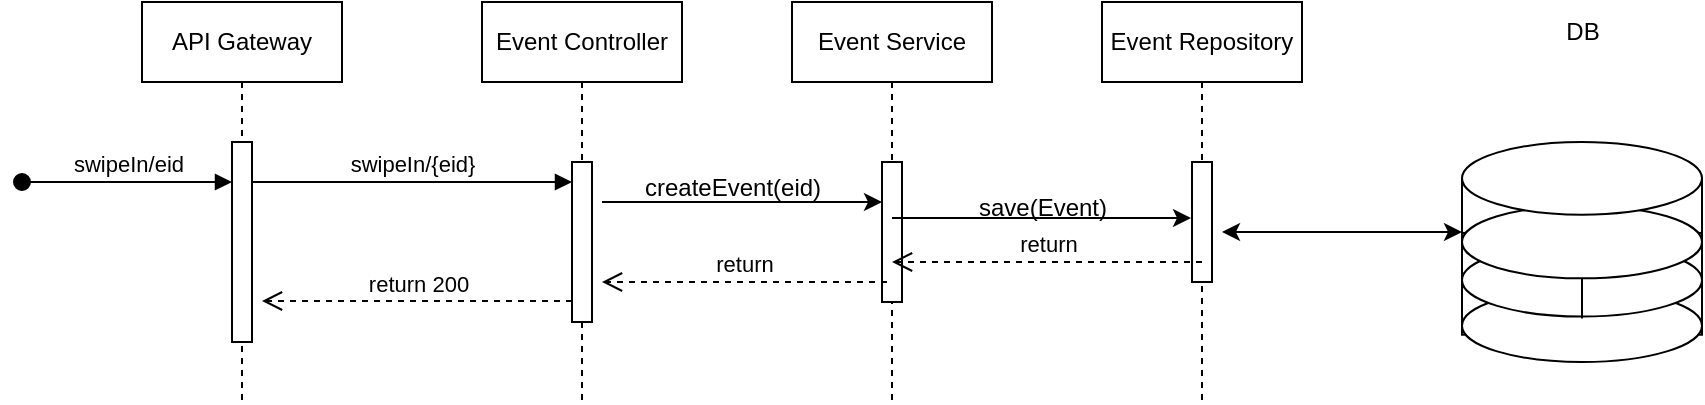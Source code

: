 <mxfile version="21.6.1" type="device" pages="4">
  <diagram name="swipeIn" id="2YBvvXClWsGukQMizWep">
    <mxGraphModel dx="1589" dy="470" grid="1" gridSize="10" guides="1" tooltips="1" connect="1" arrows="1" fold="1" page="1" pageScale="1" pageWidth="850" pageHeight="1100" math="0" shadow="0">
      <root>
        <mxCell id="0" />
        <mxCell id="1" parent="0" />
        <mxCell id="aM9ryv3xv72pqoxQDRHE-1" value="API Gateway" style="shape=umlLifeline;perimeter=lifelinePerimeter;whiteSpace=wrap;html=1;container=0;dropTarget=0;collapsible=0;recursiveResize=0;outlineConnect=0;portConstraint=eastwest;newEdgeStyle={&quot;edgeStyle&quot;:&quot;elbowEdgeStyle&quot;,&quot;elbow&quot;:&quot;vertical&quot;,&quot;curved&quot;:0,&quot;rounded&quot;:0};" parent="1" vertex="1">
          <mxGeometry x="50" y="40" width="100" height="200" as="geometry" />
        </mxCell>
        <mxCell id="aM9ryv3xv72pqoxQDRHE-2" value="" style="html=1;points=[];perimeter=orthogonalPerimeter;outlineConnect=0;targetShapes=umlLifeline;portConstraint=eastwest;newEdgeStyle={&quot;edgeStyle&quot;:&quot;elbowEdgeStyle&quot;,&quot;elbow&quot;:&quot;vertical&quot;,&quot;curved&quot;:0,&quot;rounded&quot;:0};" parent="aM9ryv3xv72pqoxQDRHE-1" vertex="1">
          <mxGeometry x="45" y="70" width="10" height="100" as="geometry" />
        </mxCell>
        <mxCell id="aM9ryv3xv72pqoxQDRHE-3" value="swipeIn/eid" style="html=1;verticalAlign=bottom;startArrow=oval;endArrow=block;startSize=8;edgeStyle=elbowEdgeStyle;elbow=vertical;curved=0;rounded=0;" parent="aM9ryv3xv72pqoxQDRHE-1" target="aM9ryv3xv72pqoxQDRHE-2" edge="1">
          <mxGeometry relative="1" as="geometry">
            <mxPoint x="-60" y="90" as="sourcePoint" />
          </mxGeometry>
        </mxCell>
        <mxCell id="aM9ryv3xv72pqoxQDRHE-5" value="Event Controller" style="shape=umlLifeline;perimeter=lifelinePerimeter;whiteSpace=wrap;html=1;container=0;dropTarget=0;collapsible=0;recursiveResize=0;outlineConnect=0;portConstraint=eastwest;newEdgeStyle={&quot;edgeStyle&quot;:&quot;elbowEdgeStyle&quot;,&quot;elbow&quot;:&quot;vertical&quot;,&quot;curved&quot;:0,&quot;rounded&quot;:0};" parent="1" vertex="1">
          <mxGeometry x="220" y="40" width="100" height="200" as="geometry" />
        </mxCell>
        <mxCell id="aM9ryv3xv72pqoxQDRHE-6" value="" style="html=1;points=[];perimeter=orthogonalPerimeter;outlineConnect=0;targetShapes=umlLifeline;portConstraint=eastwest;newEdgeStyle={&quot;edgeStyle&quot;:&quot;elbowEdgeStyle&quot;,&quot;elbow&quot;:&quot;vertical&quot;,&quot;curved&quot;:0,&quot;rounded&quot;:0};" parent="aM9ryv3xv72pqoxQDRHE-5" vertex="1">
          <mxGeometry x="45" y="80" width="10" height="80" as="geometry" />
        </mxCell>
        <mxCell id="aM9ryv3xv72pqoxQDRHE-7" value="swipeIn/{eid}" style="html=1;verticalAlign=bottom;endArrow=block;edgeStyle=elbowEdgeStyle;elbow=vertical;curved=0;rounded=0;" parent="1" source="aM9ryv3xv72pqoxQDRHE-2" target="aM9ryv3xv72pqoxQDRHE-6" edge="1">
          <mxGeometry relative="1" as="geometry">
            <mxPoint x="195" y="130" as="sourcePoint" />
            <Array as="points">
              <mxPoint x="210" y="130" />
              <mxPoint x="180" y="120" />
            </Array>
          </mxGeometry>
        </mxCell>
        <mxCell id="ID6pwNwmJ9Y6ppV090Uf-1" value="Event Service" style="shape=umlLifeline;perimeter=lifelinePerimeter;whiteSpace=wrap;html=1;container=0;dropTarget=0;collapsible=0;recursiveResize=0;outlineConnect=0;portConstraint=eastwest;newEdgeStyle={&quot;edgeStyle&quot;:&quot;elbowEdgeStyle&quot;,&quot;elbow&quot;:&quot;vertical&quot;,&quot;curved&quot;:0,&quot;rounded&quot;:0};" vertex="1" parent="1">
          <mxGeometry x="375" y="40" width="100" height="200" as="geometry" />
        </mxCell>
        <mxCell id="ID6pwNwmJ9Y6ppV090Uf-2" value="" style="html=1;points=[];perimeter=orthogonalPerimeter;outlineConnect=0;targetShapes=umlLifeline;portConstraint=eastwest;newEdgeStyle={&quot;edgeStyle&quot;:&quot;elbowEdgeStyle&quot;,&quot;elbow&quot;:&quot;vertical&quot;,&quot;curved&quot;:0,&quot;rounded&quot;:0};" vertex="1" parent="ID6pwNwmJ9Y6ppV090Uf-1">
          <mxGeometry x="45" y="80" width="10" height="70" as="geometry" />
        </mxCell>
        <mxCell id="ID6pwNwmJ9Y6ppV090Uf-3" value="Event Repository" style="shape=umlLifeline;perimeter=lifelinePerimeter;whiteSpace=wrap;html=1;container=0;dropTarget=0;collapsible=0;recursiveResize=0;outlineConnect=0;portConstraint=eastwest;newEdgeStyle={&quot;edgeStyle&quot;:&quot;elbowEdgeStyle&quot;,&quot;elbow&quot;:&quot;vertical&quot;,&quot;curved&quot;:0,&quot;rounded&quot;:0};" vertex="1" parent="1">
          <mxGeometry x="530" y="40" width="100" height="200" as="geometry" />
        </mxCell>
        <mxCell id="ID6pwNwmJ9Y6ppV090Uf-4" value="" style="html=1;points=[];perimeter=orthogonalPerimeter;outlineConnect=0;targetShapes=umlLifeline;portConstraint=eastwest;newEdgeStyle={&quot;edgeStyle&quot;:&quot;elbowEdgeStyle&quot;,&quot;elbow&quot;:&quot;vertical&quot;,&quot;curved&quot;:0,&quot;rounded&quot;:0};" vertex="1" parent="ID6pwNwmJ9Y6ppV090Uf-3">
          <mxGeometry x="45" y="80" width="10" height="60" as="geometry" />
        </mxCell>
        <mxCell id="ID6pwNwmJ9Y6ppV090Uf-5" style="edgeStyle=elbowEdgeStyle;rounded=0;orthogonalLoop=1;jettySize=auto;html=1;elbow=vertical;curved=0;" edge="1" parent="1">
          <mxGeometry relative="1" as="geometry">
            <mxPoint x="280" y="140" as="sourcePoint" />
            <mxPoint x="420" y="140" as="targetPoint" />
          </mxGeometry>
        </mxCell>
        <mxCell id="ID6pwNwmJ9Y6ppV090Uf-6" value="createEvent(eid)" style="text;html=1;align=center;verticalAlign=middle;resizable=0;points=[];autosize=1;strokeColor=none;fillColor=none;" vertex="1" parent="1">
          <mxGeometry x="290" y="118" width="110" height="30" as="geometry" />
        </mxCell>
        <mxCell id="ID6pwNwmJ9Y6ppV090Uf-7" style="edgeStyle=elbowEdgeStyle;rounded=0;orthogonalLoop=1;jettySize=auto;html=1;elbow=vertical;curved=0;" edge="1" parent="1">
          <mxGeometry relative="1" as="geometry">
            <mxPoint x="425" y="148" as="sourcePoint" />
            <mxPoint x="574.5" y="148" as="targetPoint" />
          </mxGeometry>
        </mxCell>
        <mxCell id="ID6pwNwmJ9Y6ppV090Uf-8" value="save(Event)" style="text;html=1;align=center;verticalAlign=middle;resizable=0;points=[];autosize=1;strokeColor=none;fillColor=none;" vertex="1" parent="1">
          <mxGeometry x="455" y="128" width="90" height="30" as="geometry" />
        </mxCell>
        <mxCell id="ID6pwNwmJ9Y6ppV090Uf-9" value="return" style="html=1;verticalAlign=bottom;endArrow=open;dashed=1;endSize=8;edgeStyle=elbowEdgeStyle;elbow=vertical;curved=0;rounded=0;" edge="1" parent="1">
          <mxGeometry relative="1" as="geometry">
            <mxPoint x="425" y="170" as="targetPoint" />
            <Array as="points">
              <mxPoint x="510" y="170" />
            </Array>
            <mxPoint x="580" y="170" as="sourcePoint" />
          </mxGeometry>
        </mxCell>
        <mxCell id="ID6pwNwmJ9Y6ppV090Uf-10" value="return" style="html=1;verticalAlign=bottom;endArrow=open;dashed=1;endSize=8;edgeStyle=elbowEdgeStyle;elbow=vertical;curved=0;rounded=0;" edge="1" parent="1">
          <mxGeometry relative="1" as="geometry">
            <mxPoint x="280" y="180" as="targetPoint" />
            <Array as="points">
              <mxPoint x="352.5" y="180" />
            </Array>
            <mxPoint x="422.5" y="180" as="sourcePoint" />
          </mxGeometry>
        </mxCell>
        <mxCell id="ID6pwNwmJ9Y6ppV090Uf-11" value="return 200" style="html=1;verticalAlign=bottom;endArrow=open;dashed=1;endSize=8;edgeStyle=elbowEdgeStyle;elbow=horizontal;curved=0;rounded=0;" edge="1" parent="1">
          <mxGeometry relative="1" as="geometry">
            <mxPoint x="110" y="189.5" as="targetPoint" />
            <Array as="points">
              <mxPoint x="195" y="189.5" />
            </Array>
            <mxPoint x="265" y="189.5" as="sourcePoint" />
          </mxGeometry>
        </mxCell>
        <mxCell id="ID6pwNwmJ9Y6ppV090Uf-19" value="" style="group" vertex="1" connectable="0" parent="1">
          <mxGeometry x="710" y="110" width="120" height="110" as="geometry" />
        </mxCell>
        <mxCell id="ID6pwNwmJ9Y6ppV090Uf-18" value="" style="rounded=0;whiteSpace=wrap;html=1;" vertex="1" parent="ID6pwNwmJ9Y6ppV090Uf-19">
          <mxGeometry y="31.818" width="120" height="64.545" as="geometry" />
        </mxCell>
        <mxCell id="ID6pwNwmJ9Y6ppV090Uf-17" value="" style="group" vertex="1" connectable="0" parent="ID6pwNwmJ9Y6ppV090Uf-19">
          <mxGeometry y="50.909" width="120" height="59.091" as="geometry" />
        </mxCell>
        <mxCell id="ID6pwNwmJ9Y6ppV090Uf-15" value="" style="ellipse;whiteSpace=wrap;html=1;" vertex="1" parent="ID6pwNwmJ9Y6ppV090Uf-17">
          <mxGeometry y="22.727" width="120" height="36.364" as="geometry" />
        </mxCell>
        <mxCell id="ID6pwNwmJ9Y6ppV090Uf-16" value="" style="ellipse;whiteSpace=wrap;html=1;" vertex="1" parent="ID6pwNwmJ9Y6ppV090Uf-17">
          <mxGeometry width="120" height="36.364" as="geometry" />
        </mxCell>
        <mxCell id="ID6pwNwmJ9Y6ppV090Uf-13" value="" style="rounded=0;whiteSpace=wrap;html=1;" vertex="1" parent="ID6pwNwmJ9Y6ppV090Uf-19">
          <mxGeometry y="18.182" width="120" height="27.273" as="geometry" />
        </mxCell>
        <mxCell id="ID6pwNwmJ9Y6ppV090Uf-51" style="edgeStyle=orthogonalEdgeStyle;rounded=0;orthogonalLoop=1;jettySize=auto;html=1;exitX=0.5;exitY=1;exitDx=0;exitDy=0;" edge="1" parent="ID6pwNwmJ9Y6ppV090Uf-19" source="ID6pwNwmJ9Y6ppV090Uf-14" target="ID6pwNwmJ9Y6ppV090Uf-16">
          <mxGeometry relative="1" as="geometry" />
        </mxCell>
        <mxCell id="ID6pwNwmJ9Y6ppV090Uf-14" value="" style="ellipse;whiteSpace=wrap;html=1;" vertex="1" parent="ID6pwNwmJ9Y6ppV090Uf-19">
          <mxGeometry y="31.818" width="120" height="36.364" as="geometry" />
        </mxCell>
        <mxCell id="ID6pwNwmJ9Y6ppV090Uf-12" value="" style="ellipse;whiteSpace=wrap;html=1;" vertex="1" parent="ID6pwNwmJ9Y6ppV090Uf-19">
          <mxGeometry width="120" height="36.364" as="geometry" />
        </mxCell>
        <mxCell id="ID6pwNwmJ9Y6ppV090Uf-20" value="DB" style="text;html=1;align=center;verticalAlign=middle;resizable=0;points=[];autosize=1;strokeColor=none;fillColor=none;" vertex="1" parent="1">
          <mxGeometry x="750" y="40" width="40" height="30" as="geometry" />
        </mxCell>
        <mxCell id="ID6pwNwmJ9Y6ppV090Uf-22" value="" style="endArrow=classic;startArrow=classic;html=1;rounded=0;" edge="1" parent="1">
          <mxGeometry width="50" height="50" relative="1" as="geometry">
            <mxPoint x="590" y="155" as="sourcePoint" />
            <mxPoint x="710" y="155" as="targetPoint" />
          </mxGeometry>
        </mxCell>
      </root>
    </mxGraphModel>
  </diagram>
  <diagram id="DksYGZ9vNiy1fonWwkhB" name="swipeOut">
    <mxGraphModel dx="1239" dy="470" grid="1" gridSize="10" guides="1" tooltips="1" connect="1" arrows="1" fold="1" page="1" pageScale="1" pageWidth="500" pageHeight="500" math="0" shadow="0">
      <root>
        <mxCell id="0" />
        <mxCell id="1" parent="0" />
        <mxCell id="c8wQvJ74mTMDHzN-RfHY-1" value="API Gateway" style="shape=umlLifeline;perimeter=lifelinePerimeter;whiteSpace=wrap;html=1;container=0;dropTarget=0;collapsible=0;recursiveResize=0;outlineConnect=0;portConstraint=eastwest;newEdgeStyle={&quot;edgeStyle&quot;:&quot;elbowEdgeStyle&quot;,&quot;elbow&quot;:&quot;vertical&quot;,&quot;curved&quot;:0,&quot;rounded&quot;:0};" vertex="1" parent="1">
          <mxGeometry x="50" y="40" width="100" height="200" as="geometry" />
        </mxCell>
        <mxCell id="c8wQvJ74mTMDHzN-RfHY-2" value="" style="html=1;points=[];perimeter=orthogonalPerimeter;outlineConnect=0;targetShapes=umlLifeline;portConstraint=eastwest;newEdgeStyle={&quot;edgeStyle&quot;:&quot;elbowEdgeStyle&quot;,&quot;elbow&quot;:&quot;vertical&quot;,&quot;curved&quot;:0,&quot;rounded&quot;:0};" vertex="1" parent="c8wQvJ74mTMDHzN-RfHY-1">
          <mxGeometry x="45" y="70" width="10" height="100" as="geometry" />
        </mxCell>
        <mxCell id="c8wQvJ74mTMDHzN-RfHY-3" value="swipeOut/eid" style="html=1;verticalAlign=bottom;startArrow=oval;endArrow=block;startSize=8;edgeStyle=elbowEdgeStyle;elbow=vertical;curved=0;rounded=0;" edge="1" parent="c8wQvJ74mTMDHzN-RfHY-1" target="c8wQvJ74mTMDHzN-RfHY-2">
          <mxGeometry relative="1" as="geometry">
            <mxPoint x="-60" y="90" as="sourcePoint" />
          </mxGeometry>
        </mxCell>
        <mxCell id="c8wQvJ74mTMDHzN-RfHY-4" value="Event Controller" style="shape=umlLifeline;perimeter=lifelinePerimeter;whiteSpace=wrap;html=1;container=0;dropTarget=0;collapsible=0;recursiveResize=0;outlineConnect=0;portConstraint=eastwest;newEdgeStyle={&quot;edgeStyle&quot;:&quot;elbowEdgeStyle&quot;,&quot;elbow&quot;:&quot;vertical&quot;,&quot;curved&quot;:0,&quot;rounded&quot;:0};" vertex="1" parent="1">
          <mxGeometry x="220" y="40" width="100" height="200" as="geometry" />
        </mxCell>
        <mxCell id="c8wQvJ74mTMDHzN-RfHY-5" value="" style="html=1;points=[];perimeter=orthogonalPerimeter;outlineConnect=0;targetShapes=umlLifeline;portConstraint=eastwest;newEdgeStyle={&quot;edgeStyle&quot;:&quot;elbowEdgeStyle&quot;,&quot;elbow&quot;:&quot;vertical&quot;,&quot;curved&quot;:0,&quot;rounded&quot;:0};" vertex="1" parent="c8wQvJ74mTMDHzN-RfHY-4">
          <mxGeometry x="45" y="80" width="10" height="80" as="geometry" />
        </mxCell>
        <mxCell id="c8wQvJ74mTMDHzN-RfHY-6" value="swipeOut/{eid}" style="html=1;verticalAlign=bottom;endArrow=block;edgeStyle=elbowEdgeStyle;elbow=vertical;curved=0;rounded=0;" edge="1" parent="1" source="c8wQvJ74mTMDHzN-RfHY-2" target="c8wQvJ74mTMDHzN-RfHY-5">
          <mxGeometry relative="1" as="geometry">
            <mxPoint x="195" y="130" as="sourcePoint" />
            <Array as="points">
              <mxPoint x="210" y="130" />
              <mxPoint x="180" y="120" />
            </Array>
          </mxGeometry>
        </mxCell>
        <mxCell id="c8wQvJ74mTMDHzN-RfHY-7" value="Event Service" style="shape=umlLifeline;perimeter=lifelinePerimeter;whiteSpace=wrap;html=1;container=0;dropTarget=0;collapsible=0;recursiveResize=0;outlineConnect=0;portConstraint=eastwest;newEdgeStyle={&quot;edgeStyle&quot;:&quot;elbowEdgeStyle&quot;,&quot;elbow&quot;:&quot;vertical&quot;,&quot;curved&quot;:0,&quot;rounded&quot;:0};" vertex="1" parent="1">
          <mxGeometry x="375" y="40" width="100" height="200" as="geometry" />
        </mxCell>
        <mxCell id="c8wQvJ74mTMDHzN-RfHY-8" value="" style="html=1;points=[];perimeter=orthogonalPerimeter;outlineConnect=0;targetShapes=umlLifeline;portConstraint=eastwest;newEdgeStyle={&quot;edgeStyle&quot;:&quot;elbowEdgeStyle&quot;,&quot;elbow&quot;:&quot;vertical&quot;,&quot;curved&quot;:0,&quot;rounded&quot;:0};" vertex="1" parent="c8wQvJ74mTMDHzN-RfHY-7">
          <mxGeometry x="45" y="80" width="10" height="70" as="geometry" />
        </mxCell>
        <mxCell id="c8wQvJ74mTMDHzN-RfHY-9" value="Event Repository" style="shape=umlLifeline;perimeter=lifelinePerimeter;whiteSpace=wrap;html=1;container=0;dropTarget=0;collapsible=0;recursiveResize=0;outlineConnect=0;portConstraint=eastwest;newEdgeStyle={&quot;edgeStyle&quot;:&quot;elbowEdgeStyle&quot;,&quot;elbow&quot;:&quot;vertical&quot;,&quot;curved&quot;:0,&quot;rounded&quot;:0};" vertex="1" parent="1">
          <mxGeometry x="530" y="40" width="100" height="200" as="geometry" />
        </mxCell>
        <mxCell id="c8wQvJ74mTMDHzN-RfHY-10" value="" style="html=1;points=[];perimeter=orthogonalPerimeter;outlineConnect=0;targetShapes=umlLifeline;portConstraint=eastwest;newEdgeStyle={&quot;edgeStyle&quot;:&quot;elbowEdgeStyle&quot;,&quot;elbow&quot;:&quot;vertical&quot;,&quot;curved&quot;:0,&quot;rounded&quot;:0};" vertex="1" parent="c8wQvJ74mTMDHzN-RfHY-9">
          <mxGeometry x="45" y="80" width="10" height="60" as="geometry" />
        </mxCell>
        <mxCell id="c8wQvJ74mTMDHzN-RfHY-11" style="edgeStyle=elbowEdgeStyle;rounded=0;orthogonalLoop=1;jettySize=auto;html=1;elbow=vertical;curved=0;" edge="1" parent="1">
          <mxGeometry relative="1" as="geometry">
            <mxPoint x="280" y="140" as="sourcePoint" />
            <mxPoint x="420" y="140" as="targetPoint" />
          </mxGeometry>
        </mxCell>
        <mxCell id="c8wQvJ74mTMDHzN-RfHY-12" value="updateEvent(eid)" style="text;html=1;align=center;verticalAlign=middle;resizable=0;points=[];autosize=1;strokeColor=none;fillColor=none;" vertex="1" parent="1">
          <mxGeometry x="290" y="118" width="110" height="30" as="geometry" />
        </mxCell>
        <mxCell id="c8wQvJ74mTMDHzN-RfHY-13" style="edgeStyle=elbowEdgeStyle;rounded=0;orthogonalLoop=1;jettySize=auto;html=1;elbow=vertical;curved=0;" edge="1" parent="1">
          <mxGeometry relative="1" as="geometry">
            <mxPoint x="425" y="148" as="sourcePoint" />
            <mxPoint x="574.5" y="148" as="targetPoint" />
          </mxGeometry>
        </mxCell>
        <mxCell id="c8wQvJ74mTMDHzN-RfHY-14" value="save(Event)" style="text;html=1;align=center;verticalAlign=middle;resizable=0;points=[];autosize=1;strokeColor=none;fillColor=none;" vertex="1" parent="1">
          <mxGeometry x="455" y="128" width="90" height="30" as="geometry" />
        </mxCell>
        <mxCell id="c8wQvJ74mTMDHzN-RfHY-15" value="return" style="html=1;verticalAlign=bottom;endArrow=open;dashed=1;endSize=8;edgeStyle=elbowEdgeStyle;elbow=vertical;curved=0;rounded=0;" edge="1" parent="1">
          <mxGeometry relative="1" as="geometry">
            <mxPoint x="425" y="170" as="targetPoint" />
            <Array as="points">
              <mxPoint x="510" y="170" />
            </Array>
            <mxPoint x="580" y="170" as="sourcePoint" />
          </mxGeometry>
        </mxCell>
        <mxCell id="c8wQvJ74mTMDHzN-RfHY-16" value="return" style="html=1;verticalAlign=bottom;endArrow=open;dashed=1;endSize=8;edgeStyle=elbowEdgeStyle;elbow=vertical;curved=0;rounded=0;" edge="1" parent="1">
          <mxGeometry relative="1" as="geometry">
            <mxPoint x="280" y="180" as="targetPoint" />
            <Array as="points">
              <mxPoint x="352.5" y="180" />
            </Array>
            <mxPoint x="422.5" y="180" as="sourcePoint" />
          </mxGeometry>
        </mxCell>
        <mxCell id="c8wQvJ74mTMDHzN-RfHY-17" value="return 200" style="html=1;verticalAlign=bottom;endArrow=open;dashed=1;endSize=8;edgeStyle=elbowEdgeStyle;elbow=horizontal;curved=0;rounded=0;" edge="1" parent="1">
          <mxGeometry relative="1" as="geometry">
            <mxPoint x="110" y="189.5" as="targetPoint" />
            <Array as="points">
              <mxPoint x="195" y="189.5" />
            </Array>
            <mxPoint x="265" y="189.5" as="sourcePoint" />
          </mxGeometry>
        </mxCell>
        <mxCell id="c8wQvJ74mTMDHzN-RfHY-18" value="" style="group" vertex="1" connectable="0" parent="1">
          <mxGeometry x="710" y="110" width="120" height="110" as="geometry" />
        </mxCell>
        <mxCell id="c8wQvJ74mTMDHzN-RfHY-19" value="" style="rounded=0;whiteSpace=wrap;html=1;" vertex="1" parent="c8wQvJ74mTMDHzN-RfHY-18">
          <mxGeometry y="31.818" width="120" height="64.545" as="geometry" />
        </mxCell>
        <mxCell id="c8wQvJ74mTMDHzN-RfHY-20" value="" style="group" vertex="1" connectable="0" parent="c8wQvJ74mTMDHzN-RfHY-18">
          <mxGeometry y="50.909" width="120" height="59.091" as="geometry" />
        </mxCell>
        <mxCell id="c8wQvJ74mTMDHzN-RfHY-21" value="" style="ellipse;whiteSpace=wrap;html=1;" vertex="1" parent="c8wQvJ74mTMDHzN-RfHY-20">
          <mxGeometry y="22.727" width="120" height="36.364" as="geometry" />
        </mxCell>
        <mxCell id="c8wQvJ74mTMDHzN-RfHY-22" value="" style="ellipse;whiteSpace=wrap;html=1;" vertex="1" parent="c8wQvJ74mTMDHzN-RfHY-20">
          <mxGeometry width="120" height="36.364" as="geometry" />
        </mxCell>
        <mxCell id="c8wQvJ74mTMDHzN-RfHY-23" value="" style="rounded=0;whiteSpace=wrap;html=1;" vertex="1" parent="c8wQvJ74mTMDHzN-RfHY-18">
          <mxGeometry y="18.182" width="120" height="27.273" as="geometry" />
        </mxCell>
        <mxCell id="c8wQvJ74mTMDHzN-RfHY-24" style="edgeStyle=orthogonalEdgeStyle;rounded=0;orthogonalLoop=1;jettySize=auto;html=1;exitX=0.5;exitY=1;exitDx=0;exitDy=0;" edge="1" parent="c8wQvJ74mTMDHzN-RfHY-18" source="c8wQvJ74mTMDHzN-RfHY-25" target="c8wQvJ74mTMDHzN-RfHY-22">
          <mxGeometry relative="1" as="geometry" />
        </mxCell>
        <mxCell id="c8wQvJ74mTMDHzN-RfHY-25" value="" style="ellipse;whiteSpace=wrap;html=1;" vertex="1" parent="c8wQvJ74mTMDHzN-RfHY-18">
          <mxGeometry y="31.818" width="120" height="36.364" as="geometry" />
        </mxCell>
        <mxCell id="c8wQvJ74mTMDHzN-RfHY-26" value="" style="ellipse;whiteSpace=wrap;html=1;" vertex="1" parent="c8wQvJ74mTMDHzN-RfHY-18">
          <mxGeometry width="120" height="36.364" as="geometry" />
        </mxCell>
        <mxCell id="c8wQvJ74mTMDHzN-RfHY-27" value="DB" style="text;html=1;align=center;verticalAlign=middle;resizable=0;points=[];autosize=1;strokeColor=none;fillColor=none;" vertex="1" parent="1">
          <mxGeometry x="750" y="40" width="40" height="30" as="geometry" />
        </mxCell>
        <mxCell id="c8wQvJ74mTMDHzN-RfHY-28" value="" style="endArrow=classic;startArrow=classic;html=1;rounded=0;" edge="1" parent="1">
          <mxGeometry width="50" height="50" relative="1" as="geometry">
            <mxPoint x="590" y="155" as="sourcePoint" />
            <mxPoint x="710" y="155" as="targetPoint" />
          </mxGeometry>
        </mxCell>
      </root>
    </mxGraphModel>
  </diagram>
  <diagram id="pqocZMI0K09ccVYQZ5Vg" name="calculateAttendance">
    <mxGraphModel dx="1556" dy="671" grid="1" gridSize="10" guides="1" tooltips="1" connect="1" arrows="1" fold="1" page="1" pageScale="1" pageWidth="500" pageHeight="500" math="0" shadow="0">
      <root>
        <mxCell id="0" />
        <mxCell id="1" parent="0" />
        <mxCell id="UJyPSHQa-_RepvIGWFUO-1" value="API Gateway" style="shape=umlLifeline;perimeter=lifelinePerimeter;whiteSpace=wrap;html=1;container=0;dropTarget=0;collapsible=0;recursiveResize=0;outlineConnect=0;portConstraint=eastwest;newEdgeStyle={&quot;edgeStyle&quot;:&quot;elbowEdgeStyle&quot;,&quot;elbow&quot;:&quot;vertical&quot;,&quot;curved&quot;:0,&quot;rounded&quot;:0};" vertex="1" parent="1">
          <mxGeometry x="50" y="40" width="100" height="230" as="geometry" />
        </mxCell>
        <mxCell id="UJyPSHQa-_RepvIGWFUO-2" value="" style="html=1;points=[];perimeter=orthogonalPerimeter;outlineConnect=0;targetShapes=umlLifeline;portConstraint=eastwest;newEdgeStyle={&quot;edgeStyle&quot;:&quot;elbowEdgeStyle&quot;,&quot;elbow&quot;:&quot;vertical&quot;,&quot;curved&quot;:0,&quot;rounded&quot;:0};" vertex="1" parent="UJyPSHQa-_RepvIGWFUO-1">
          <mxGeometry x="45" y="70" width="10" height="150" as="geometry" />
        </mxCell>
        <mxCell id="UJyPSHQa-_RepvIGWFUO-3" value="/calculateAttendance" style="html=1;verticalAlign=bottom;startArrow=oval;endArrow=block;startSize=8;edgeStyle=elbowEdgeStyle;elbow=vertical;curved=0;rounded=0;" edge="1" parent="UJyPSHQa-_RepvIGWFUO-1" target="UJyPSHQa-_RepvIGWFUO-2">
          <mxGeometry relative="1" as="geometry">
            <mxPoint x="-60" y="90" as="sourcePoint" />
          </mxGeometry>
        </mxCell>
        <mxCell id="UJyPSHQa-_RepvIGWFUO-4" value="Event Controller" style="shape=umlLifeline;perimeter=lifelinePerimeter;whiteSpace=wrap;html=1;container=0;dropTarget=0;collapsible=0;recursiveResize=0;outlineConnect=0;portConstraint=eastwest;newEdgeStyle={&quot;edgeStyle&quot;:&quot;elbowEdgeStyle&quot;,&quot;elbow&quot;:&quot;vertical&quot;,&quot;curved&quot;:0,&quot;rounded&quot;:0};" vertex="1" parent="1">
          <mxGeometry x="220" y="40" width="100" height="230" as="geometry" />
        </mxCell>
        <mxCell id="UJyPSHQa-_RepvIGWFUO-5" value="" style="html=1;points=[];perimeter=orthogonalPerimeter;outlineConnect=0;targetShapes=umlLifeline;portConstraint=eastwest;newEdgeStyle={&quot;edgeStyle&quot;:&quot;elbowEdgeStyle&quot;,&quot;elbow&quot;:&quot;vertical&quot;,&quot;curved&quot;:0,&quot;rounded&quot;:0};" vertex="1" parent="UJyPSHQa-_RepvIGWFUO-4">
          <mxGeometry x="45" y="80" width="10" height="140" as="geometry" />
        </mxCell>
        <mxCell id="UJyPSHQa-_RepvIGWFUO-6" value="/calculateAttendance" style="html=1;verticalAlign=bottom;endArrow=block;edgeStyle=elbowEdgeStyle;elbow=vertical;curved=0;rounded=0;" edge="1" parent="1" source="UJyPSHQa-_RepvIGWFUO-2" target="UJyPSHQa-_RepvIGWFUO-5">
          <mxGeometry relative="1" as="geometry">
            <mxPoint x="195" y="130" as="sourcePoint" />
            <Array as="points">
              <mxPoint x="210" y="130" />
              <mxPoint x="180" y="120" />
            </Array>
          </mxGeometry>
        </mxCell>
        <mxCell id="UJyPSHQa-_RepvIGWFUO-7" value="Event Service" style="shape=umlLifeline;perimeter=lifelinePerimeter;whiteSpace=wrap;html=1;container=0;dropTarget=0;collapsible=0;recursiveResize=0;outlineConnect=0;portConstraint=eastwest;newEdgeStyle={&quot;edgeStyle&quot;:&quot;elbowEdgeStyle&quot;,&quot;elbow&quot;:&quot;vertical&quot;,&quot;curved&quot;:0,&quot;rounded&quot;:0};" vertex="1" parent="1">
          <mxGeometry x="375" y="40" width="100" height="230" as="geometry" />
        </mxCell>
        <mxCell id="UJyPSHQa-_RepvIGWFUO-33" style="edgeStyle=elbowEdgeStyle;rounded=0;orthogonalLoop=1;jettySize=auto;html=1;elbow=vertical;curved=0;movable=1;resizable=1;rotatable=1;deletable=1;editable=1;locked=0;connectable=1;exitX=1.013;exitY=0.499;exitDx=0;exitDy=0;exitPerimeter=0;" edge="1" parent="UJyPSHQa-_RepvIGWFUO-7" source="UJyPSHQa-_RepvIGWFUO-8" target="UJyPSHQa-_RepvIGWFUO-8">
          <mxGeometry relative="1" as="geometry">
            <mxPoint x="125" y="170" as="targetPoint" />
            <mxPoint x="65" y="130" as="sourcePoint" />
            <Array as="points">
              <mxPoint x="105" y="140" />
            </Array>
          </mxGeometry>
        </mxCell>
        <mxCell id="UJyPSHQa-_RepvIGWFUO-8" value="" style="html=1;points=[];perimeter=orthogonalPerimeter;outlineConnect=0;targetShapes=umlLifeline;portConstraint=eastwest;newEdgeStyle={&quot;edgeStyle&quot;:&quot;elbowEdgeStyle&quot;,&quot;elbow&quot;:&quot;vertical&quot;,&quot;curved&quot;:0,&quot;rounded&quot;:0};" vertex="1" parent="UJyPSHQa-_RepvIGWFUO-7">
          <mxGeometry x="45" y="80" width="10" height="140" as="geometry" />
        </mxCell>
        <mxCell id="UJyPSHQa-_RepvIGWFUO-9" value="Event Repository" style="shape=umlLifeline;perimeter=lifelinePerimeter;whiteSpace=wrap;html=1;container=0;dropTarget=0;collapsible=0;recursiveResize=0;outlineConnect=0;portConstraint=eastwest;newEdgeStyle={&quot;edgeStyle&quot;:&quot;elbowEdgeStyle&quot;,&quot;elbow&quot;:&quot;vertical&quot;,&quot;curved&quot;:0,&quot;rounded&quot;:0};" vertex="1" parent="1">
          <mxGeometry x="530" y="40" width="100" height="230" as="geometry" />
        </mxCell>
        <mxCell id="UJyPSHQa-_RepvIGWFUO-10" value="" style="html=1;points=[];perimeter=orthogonalPerimeter;outlineConnect=0;targetShapes=umlLifeline;portConstraint=eastwest;newEdgeStyle={&quot;edgeStyle&quot;:&quot;elbowEdgeStyle&quot;,&quot;elbow&quot;:&quot;vertical&quot;,&quot;curved&quot;:0,&quot;rounded&quot;:0};" vertex="1" parent="UJyPSHQa-_RepvIGWFUO-9">
          <mxGeometry x="45" y="80" width="10" height="130" as="geometry" />
        </mxCell>
        <mxCell id="UJyPSHQa-_RepvIGWFUO-11" style="edgeStyle=elbowEdgeStyle;rounded=0;orthogonalLoop=1;jettySize=auto;html=1;elbow=vertical;curved=0;" edge="1" parent="1">
          <mxGeometry relative="1" as="geometry">
            <mxPoint x="280" y="140" as="sourcePoint" />
            <mxPoint x="420" y="140" as="targetPoint" />
          </mxGeometry>
        </mxCell>
        <mxCell id="UJyPSHQa-_RepvIGWFUO-12" value="calculateAttendance&lt;br&gt;(Date.now)" style="text;html=1;align=center;verticalAlign=middle;resizable=0;points=[];autosize=1;strokeColor=none;fillColor=none;" vertex="1" parent="1">
          <mxGeometry x="280" y="123" width="130" height="40" as="geometry" />
        </mxCell>
        <mxCell id="UJyPSHQa-_RepvIGWFUO-13" style="edgeStyle=elbowEdgeStyle;rounded=0;orthogonalLoop=1;jettySize=auto;html=1;elbow=vertical;curved=0;" edge="1" parent="1">
          <mxGeometry relative="1" as="geometry">
            <mxPoint x="425" y="148" as="sourcePoint" />
            <mxPoint x="574.5" y="148" as="targetPoint" />
          </mxGeometry>
        </mxCell>
        <mxCell id="UJyPSHQa-_RepvIGWFUO-14" value="findByDate(date)" style="text;html=1;align=center;verticalAlign=middle;resizable=0;points=[];autosize=1;strokeColor=none;fillColor=none;" vertex="1" parent="1">
          <mxGeometry x="445" y="128" width="110" height="30" as="geometry" />
        </mxCell>
        <mxCell id="UJyPSHQa-_RepvIGWFUO-16" value="return" style="html=1;verticalAlign=bottom;endArrow=open;dashed=1;endSize=8;edgeStyle=elbowEdgeStyle;elbow=vertical;curved=0;rounded=0;" edge="1" parent="1">
          <mxGeometry relative="1" as="geometry">
            <mxPoint x="273.75" y="249" as="targetPoint" />
            <Array as="points">
              <mxPoint x="346.25" y="249" />
            </Array>
            <mxPoint x="416.25" y="249" as="sourcePoint" />
          </mxGeometry>
        </mxCell>
        <mxCell id="UJyPSHQa-_RepvIGWFUO-17" value="return 200" style="html=1;verticalAlign=bottom;endArrow=open;dashed=1;endSize=8;edgeStyle=elbowEdgeStyle;elbow=horizontal;curved=0;rounded=0;" edge="1" parent="1">
          <mxGeometry relative="1" as="geometry">
            <mxPoint x="110" y="250" as="targetPoint" />
            <Array as="points">
              <mxPoint x="195" y="250" />
            </Array>
            <mxPoint x="265" y="250" as="sourcePoint" />
          </mxGeometry>
        </mxCell>
        <mxCell id="UJyPSHQa-_RepvIGWFUO-18" value="" style="group" vertex="1" connectable="0" parent="1">
          <mxGeometry x="710" y="110" width="120" height="160" as="geometry" />
        </mxCell>
        <mxCell id="UJyPSHQa-_RepvIGWFUO-19" value="" style="rounded=0;whiteSpace=wrap;html=1;" vertex="1" parent="UJyPSHQa-_RepvIGWFUO-18">
          <mxGeometry y="46.281" width="120" height="93.884" as="geometry" />
        </mxCell>
        <mxCell id="UJyPSHQa-_RepvIGWFUO-20" value="" style="group" vertex="1" connectable="0" parent="UJyPSHQa-_RepvIGWFUO-18">
          <mxGeometry y="74.05" width="120" height="85.95" as="geometry" />
        </mxCell>
        <mxCell id="UJyPSHQa-_RepvIGWFUO-21" value="" style="ellipse;whiteSpace=wrap;html=1;" vertex="1" parent="UJyPSHQa-_RepvIGWFUO-20">
          <mxGeometry y="33.058" width="120" height="52.893" as="geometry" />
        </mxCell>
        <mxCell id="UJyPSHQa-_RepvIGWFUO-22" value="" style="ellipse;whiteSpace=wrap;html=1;" vertex="1" parent="UJyPSHQa-_RepvIGWFUO-20">
          <mxGeometry width="120" height="52.893" as="geometry" />
        </mxCell>
        <mxCell id="UJyPSHQa-_RepvIGWFUO-23" value="" style="rounded=0;whiteSpace=wrap;html=1;" vertex="1" parent="UJyPSHQa-_RepvIGWFUO-18">
          <mxGeometry y="26.446" width="120" height="39.669" as="geometry" />
        </mxCell>
        <mxCell id="UJyPSHQa-_RepvIGWFUO-24" style="edgeStyle=orthogonalEdgeStyle;rounded=0;orthogonalLoop=1;jettySize=auto;html=1;exitX=0.5;exitY=1;exitDx=0;exitDy=0;" edge="1" parent="UJyPSHQa-_RepvIGWFUO-18" source="UJyPSHQa-_RepvIGWFUO-25" target="UJyPSHQa-_RepvIGWFUO-22">
          <mxGeometry relative="1" as="geometry" />
        </mxCell>
        <mxCell id="UJyPSHQa-_RepvIGWFUO-25" value="" style="ellipse;whiteSpace=wrap;html=1;" vertex="1" parent="UJyPSHQa-_RepvIGWFUO-18">
          <mxGeometry y="46.281" width="120" height="52.893" as="geometry" />
        </mxCell>
        <mxCell id="UJyPSHQa-_RepvIGWFUO-26" value="" style="ellipse;whiteSpace=wrap;html=1;" vertex="1" parent="UJyPSHQa-_RepvIGWFUO-18">
          <mxGeometry width="120" height="52.893" as="geometry" />
        </mxCell>
        <mxCell id="UJyPSHQa-_RepvIGWFUO-27" value="DB" style="text;html=1;align=center;verticalAlign=middle;resizable=0;points=[];autosize=1;strokeColor=none;fillColor=none;" vertex="1" parent="1">
          <mxGeometry x="750" y="40" width="40" height="30" as="geometry" />
        </mxCell>
        <mxCell id="UJyPSHQa-_RepvIGWFUO-28" value="" style="endArrow=classic;startArrow=classic;html=1;rounded=0;" edge="1" parent="1">
          <mxGeometry width="50" height="50" relative="1" as="geometry">
            <mxPoint x="590" y="155" as="sourcePoint" />
            <mxPoint x="710" y="155" as="targetPoint" />
          </mxGeometry>
        </mxCell>
        <mxCell id="UJyPSHQa-_RepvIGWFUO-29" style="edgeStyle=elbowEdgeStyle;rounded=0;orthogonalLoop=1;jettySize=auto;html=1;elbow=horizontal;curved=0;" edge="1" parent="1">
          <mxGeometry relative="1" as="geometry">
            <mxPoint x="572.5" y="164.5" as="sourcePoint" />
            <mxPoint x="427.5" y="164.5" as="targetPoint" />
          </mxGeometry>
        </mxCell>
        <mxCell id="UJyPSHQa-_RepvIGWFUO-30" value="list&amp;lt;events&amp;gt;" style="edgeLabel;html=1;align=center;verticalAlign=middle;resizable=0;points=[];" vertex="1" connectable="0" parent="UJyPSHQa-_RepvIGWFUO-29">
          <mxGeometry x="0.271" y="1" relative="1" as="geometry">
            <mxPoint x="20" y="-5" as="offset" />
          </mxGeometry>
        </mxCell>
        <mxCell id="UJyPSHQa-_RepvIGWFUO-31" value="" style="edgeStyle=elbowEdgeStyle;rounded=0;orthogonalLoop=1;jettySize=auto;html=1;elbow=vertical;curved=0;" edge="1" parent="1" source="UJyPSHQa-_RepvIGWFUO-8" target="UJyPSHQa-_RepvIGWFUO-14">
          <mxGeometry relative="1" as="geometry" />
        </mxCell>
        <mxCell id="UJyPSHQa-_RepvIGWFUO-34" value="update(list&amp;lt;event))" style="text;html=1;align=center;verticalAlign=middle;resizable=0;points=[];autosize=1;strokeColor=none;fillColor=none;" vertex="1" parent="1">
          <mxGeometry x="430" y="170" width="120" height="30" as="geometry" />
        </mxCell>
        <mxCell id="UJyPSHQa-_RepvIGWFUO-36" style="edgeStyle=elbowEdgeStyle;rounded=0;orthogonalLoop=1;jettySize=auto;html=1;elbow=vertical;curved=0;" edge="1" parent="1">
          <mxGeometry relative="1" as="geometry">
            <mxPoint x="427.5" y="220" as="sourcePoint" />
            <mxPoint x="572.5" y="220" as="targetPoint" />
          </mxGeometry>
        </mxCell>
        <mxCell id="UJyPSHQa-_RepvIGWFUO-39" value="saveAll(list&amp;lt;event&amp;gt;)" style="text;html=1;align=center;verticalAlign=middle;resizable=0;points=[];autosize=1;strokeColor=none;fillColor=none;" vertex="1" parent="1">
          <mxGeometry x="435" y="200" width="130" height="30" as="geometry" />
        </mxCell>
        <mxCell id="UJyPSHQa-_RepvIGWFUO-42" value="" style="endArrow=classic;startArrow=classic;html=1;rounded=0;" edge="1" parent="1">
          <mxGeometry width="50" height="50" relative="1" as="geometry">
            <mxPoint x="590" y="230" as="sourcePoint" />
            <mxPoint x="710" y="230" as="targetPoint" />
          </mxGeometry>
        </mxCell>
        <mxCell id="UJyPSHQa-_RepvIGWFUO-43" value="return" style="html=1;verticalAlign=bottom;endArrow=open;dashed=1;endSize=8;edgeStyle=elbowEdgeStyle;elbow=vertical;curved=0;rounded=0;" edge="1" parent="1">
          <mxGeometry relative="1" as="geometry">
            <mxPoint x="428.75" y="239.31" as="targetPoint" />
            <Array as="points">
              <mxPoint x="501.25" y="239.31" />
            </Array>
            <mxPoint x="571.25" y="239.31" as="sourcePoint" />
          </mxGeometry>
        </mxCell>
      </root>
    </mxGraphModel>
  </diagram>
  <diagram id="Iv2AlBZWJFPMLMEOvThw" name="produceEvents">
    <mxGraphModel dx="993" dy="313" grid="1" gridSize="10" guides="1" tooltips="1" connect="1" arrows="1" fold="1" page="1" pageScale="1" pageWidth="500" pageHeight="500" math="0" shadow="0">
      <root>
        <mxCell id="0" />
        <mxCell id="1" parent="0" />
        <mxCell id="g135gdk5i4jA8f1i0pNu-37" value="API Gateway" style="shape=umlLifeline;perimeter=lifelinePerimeter;whiteSpace=wrap;html=1;container=0;dropTarget=0;collapsible=0;recursiveResize=0;outlineConnect=0;portConstraint=eastwest;newEdgeStyle={&quot;edgeStyle&quot;:&quot;elbowEdgeStyle&quot;,&quot;elbow&quot;:&quot;vertical&quot;,&quot;curved&quot;:0,&quot;rounded&quot;:0};" vertex="1" parent="1">
          <mxGeometry x="60" y="50" width="100" height="230" as="geometry" />
        </mxCell>
        <mxCell id="g135gdk5i4jA8f1i0pNu-38" value="" style="html=1;points=[];perimeter=orthogonalPerimeter;outlineConnect=0;targetShapes=umlLifeline;portConstraint=eastwest;newEdgeStyle={&quot;edgeStyle&quot;:&quot;elbowEdgeStyle&quot;,&quot;elbow&quot;:&quot;vertical&quot;,&quot;curved&quot;:0,&quot;rounded&quot;:0};" vertex="1" parent="g135gdk5i4jA8f1i0pNu-37">
          <mxGeometry x="45" y="70" width="10" height="150" as="geometry" />
        </mxCell>
        <mxCell id="g135gdk5i4jA8f1i0pNu-39" value="/publishEvents" style="html=1;verticalAlign=bottom;startArrow=oval;endArrow=block;startSize=8;edgeStyle=elbowEdgeStyle;elbow=vertical;curved=0;rounded=0;" edge="1" parent="g135gdk5i4jA8f1i0pNu-37" target="g135gdk5i4jA8f1i0pNu-38">
          <mxGeometry relative="1" as="geometry">
            <mxPoint x="-60" y="90" as="sourcePoint" />
          </mxGeometry>
        </mxCell>
        <mxCell id="g135gdk5i4jA8f1i0pNu-40" value="Event Controller" style="shape=umlLifeline;perimeter=lifelinePerimeter;whiteSpace=wrap;html=1;container=0;dropTarget=0;collapsible=0;recursiveResize=0;outlineConnect=0;portConstraint=eastwest;newEdgeStyle={&quot;edgeStyle&quot;:&quot;elbowEdgeStyle&quot;,&quot;elbow&quot;:&quot;vertical&quot;,&quot;curved&quot;:0,&quot;rounded&quot;:0};" vertex="1" parent="1">
          <mxGeometry x="230" y="50" width="100" height="230" as="geometry" />
        </mxCell>
        <mxCell id="g135gdk5i4jA8f1i0pNu-41" value="" style="html=1;points=[];perimeter=orthogonalPerimeter;outlineConnect=0;targetShapes=umlLifeline;portConstraint=eastwest;newEdgeStyle={&quot;edgeStyle&quot;:&quot;elbowEdgeStyle&quot;,&quot;elbow&quot;:&quot;vertical&quot;,&quot;curved&quot;:0,&quot;rounded&quot;:0};" vertex="1" parent="g135gdk5i4jA8f1i0pNu-40">
          <mxGeometry x="45" y="80" width="10" height="140" as="geometry" />
        </mxCell>
        <mxCell id="g135gdk5i4jA8f1i0pNu-42" value="/publishEvents" style="html=1;verticalAlign=bottom;endArrow=block;edgeStyle=elbowEdgeStyle;elbow=vertical;curved=0;rounded=0;" edge="1" parent="1" source="g135gdk5i4jA8f1i0pNu-38" target="g135gdk5i4jA8f1i0pNu-41">
          <mxGeometry relative="1" as="geometry">
            <mxPoint x="205" y="140" as="sourcePoint" />
            <Array as="points">
              <mxPoint x="220" y="140" />
              <mxPoint x="190" y="130" />
            </Array>
          </mxGeometry>
        </mxCell>
        <mxCell id="g135gdk5i4jA8f1i0pNu-43" value="Event Service" style="shape=umlLifeline;perimeter=lifelinePerimeter;whiteSpace=wrap;html=1;container=0;dropTarget=0;collapsible=0;recursiveResize=0;outlineConnect=0;portConstraint=eastwest;newEdgeStyle={&quot;edgeStyle&quot;:&quot;elbowEdgeStyle&quot;,&quot;elbow&quot;:&quot;vertical&quot;,&quot;curved&quot;:0,&quot;rounded&quot;:0};" vertex="1" parent="1">
          <mxGeometry x="385" y="50" width="100" height="230" as="geometry" />
        </mxCell>
        <mxCell id="g135gdk5i4jA8f1i0pNu-45" value="" style="html=1;points=[];perimeter=orthogonalPerimeter;outlineConnect=0;targetShapes=umlLifeline;portConstraint=eastwest;newEdgeStyle={&quot;edgeStyle&quot;:&quot;elbowEdgeStyle&quot;,&quot;elbow&quot;:&quot;vertical&quot;,&quot;curved&quot;:0,&quot;rounded&quot;:0};" vertex="1" parent="g135gdk5i4jA8f1i0pNu-43">
          <mxGeometry x="45" y="80" width="10" height="140" as="geometry" />
        </mxCell>
        <mxCell id="g135gdk5i4jA8f1i0pNu-46" value="Event Repository" style="shape=umlLifeline;perimeter=lifelinePerimeter;whiteSpace=wrap;html=1;container=0;dropTarget=0;collapsible=0;recursiveResize=0;outlineConnect=0;portConstraint=eastwest;newEdgeStyle={&quot;edgeStyle&quot;:&quot;elbowEdgeStyle&quot;,&quot;elbow&quot;:&quot;vertical&quot;,&quot;curved&quot;:0,&quot;rounded&quot;:0};" vertex="1" parent="1">
          <mxGeometry x="540" y="50" width="100" height="230" as="geometry" />
        </mxCell>
        <mxCell id="g135gdk5i4jA8f1i0pNu-47" value="" style="html=1;points=[];perimeter=orthogonalPerimeter;outlineConnect=0;targetShapes=umlLifeline;portConstraint=eastwest;newEdgeStyle={&quot;edgeStyle&quot;:&quot;elbowEdgeStyle&quot;,&quot;elbow&quot;:&quot;vertical&quot;,&quot;curved&quot;:0,&quot;rounded&quot;:0};" vertex="1" parent="g135gdk5i4jA8f1i0pNu-46">
          <mxGeometry x="45" y="80" width="10" height="60" as="geometry" />
        </mxCell>
        <mxCell id="g135gdk5i4jA8f1i0pNu-48" style="edgeStyle=elbowEdgeStyle;rounded=0;orthogonalLoop=1;jettySize=auto;html=1;elbow=vertical;curved=0;" edge="1" parent="1">
          <mxGeometry relative="1" as="geometry">
            <mxPoint x="290" y="150" as="sourcePoint" />
            <mxPoint x="430" y="150" as="targetPoint" />
          </mxGeometry>
        </mxCell>
        <mxCell id="g135gdk5i4jA8f1i0pNu-49" value="publishEvents&lt;br&gt;(Date.now)" style="text;html=1;align=center;verticalAlign=middle;resizable=0;points=[];autosize=1;strokeColor=none;fillColor=none;" vertex="1" parent="1">
          <mxGeometry x="305" y="133" width="100" height="40" as="geometry" />
        </mxCell>
        <mxCell id="g135gdk5i4jA8f1i0pNu-50" style="edgeStyle=elbowEdgeStyle;rounded=0;orthogonalLoop=1;jettySize=auto;html=1;elbow=vertical;curved=0;" edge="1" parent="1">
          <mxGeometry relative="1" as="geometry">
            <mxPoint x="435" y="158" as="sourcePoint" />
            <mxPoint x="584.5" y="158" as="targetPoint" />
          </mxGeometry>
        </mxCell>
        <mxCell id="g135gdk5i4jA8f1i0pNu-51" value="findByDate(date)" style="text;html=1;align=center;verticalAlign=middle;resizable=0;points=[];autosize=1;strokeColor=none;fillColor=none;" vertex="1" parent="1">
          <mxGeometry x="455" y="138" width="110" height="30" as="geometry" />
        </mxCell>
        <mxCell id="g135gdk5i4jA8f1i0pNu-52" value="return" style="html=1;verticalAlign=bottom;endArrow=open;dashed=1;endSize=8;edgeStyle=elbowEdgeStyle;elbow=vertical;curved=0;rounded=0;" edge="1" parent="1">
          <mxGeometry relative="1" as="geometry">
            <mxPoint x="283.75" y="259" as="targetPoint" />
            <Array as="points">
              <mxPoint x="356.25" y="259" />
            </Array>
            <mxPoint x="426.25" y="259" as="sourcePoint" />
          </mxGeometry>
        </mxCell>
        <mxCell id="g135gdk5i4jA8f1i0pNu-53" value="return 200" style="html=1;verticalAlign=bottom;endArrow=open;dashed=1;endSize=8;edgeStyle=elbowEdgeStyle;elbow=horizontal;curved=0;rounded=0;" edge="1" parent="1">
          <mxGeometry relative="1" as="geometry">
            <mxPoint x="120" y="260" as="targetPoint" />
            <Array as="points">
              <mxPoint x="205" y="260" />
            </Array>
            <mxPoint x="275" y="260" as="sourcePoint" />
          </mxGeometry>
        </mxCell>
        <mxCell id="g135gdk5i4jA8f1i0pNu-54" value="" style="group" vertex="1" connectable="0" parent="1">
          <mxGeometry x="800" y="120" width="120" height="90" as="geometry" />
        </mxCell>
        <mxCell id="g135gdk5i4jA8f1i0pNu-55" value="" style="rounded=0;whiteSpace=wrap;html=1;" vertex="1" parent="g135gdk5i4jA8f1i0pNu-54">
          <mxGeometry y="26.033" width="120" height="52.81" as="geometry" />
        </mxCell>
        <mxCell id="g135gdk5i4jA8f1i0pNu-56" value="" style="group" vertex="1" connectable="0" parent="g135gdk5i4jA8f1i0pNu-54">
          <mxGeometry y="41.653" width="120" height="48.347" as="geometry" />
        </mxCell>
        <mxCell id="g135gdk5i4jA8f1i0pNu-57" value="" style="ellipse;whiteSpace=wrap;html=1;" vertex="1" parent="g135gdk5i4jA8f1i0pNu-56">
          <mxGeometry y="18.595" width="120" height="29.752" as="geometry" />
        </mxCell>
        <mxCell id="g135gdk5i4jA8f1i0pNu-58" value="" style="ellipse;whiteSpace=wrap;html=1;" vertex="1" parent="g135gdk5i4jA8f1i0pNu-56">
          <mxGeometry width="120" height="29.752" as="geometry" />
        </mxCell>
        <mxCell id="g135gdk5i4jA8f1i0pNu-59" value="" style="rounded=0;whiteSpace=wrap;html=1;" vertex="1" parent="g135gdk5i4jA8f1i0pNu-54">
          <mxGeometry y="14.876" width="120" height="22.314" as="geometry" />
        </mxCell>
        <mxCell id="g135gdk5i4jA8f1i0pNu-60" style="edgeStyle=orthogonalEdgeStyle;rounded=0;orthogonalLoop=1;jettySize=auto;html=1;exitX=0.5;exitY=1;exitDx=0;exitDy=0;" edge="1" parent="g135gdk5i4jA8f1i0pNu-54" source="g135gdk5i4jA8f1i0pNu-61" target="g135gdk5i4jA8f1i0pNu-58">
          <mxGeometry relative="1" as="geometry" />
        </mxCell>
        <mxCell id="g135gdk5i4jA8f1i0pNu-73" value="" style="edgeStyle=orthogonalEdgeStyle;rounded=0;orthogonalLoop=1;jettySize=auto;html=1;" edge="1" parent="g135gdk5i4jA8f1i0pNu-54" source="g135gdk5i4jA8f1i0pNu-61" target="g135gdk5i4jA8f1i0pNu-57">
          <mxGeometry relative="1" as="geometry" />
        </mxCell>
        <mxCell id="g135gdk5i4jA8f1i0pNu-61" value="" style="ellipse;whiteSpace=wrap;html=1;" vertex="1" parent="g135gdk5i4jA8f1i0pNu-54">
          <mxGeometry y="26.033" width="120" height="29.752" as="geometry" />
        </mxCell>
        <mxCell id="g135gdk5i4jA8f1i0pNu-62" value="" style="ellipse;whiteSpace=wrap;html=1;" vertex="1" parent="g135gdk5i4jA8f1i0pNu-54">
          <mxGeometry width="120" height="29.752" as="geometry" />
        </mxCell>
        <mxCell id="g135gdk5i4jA8f1i0pNu-63" value="DB" style="text;html=1;align=center;verticalAlign=middle;resizable=0;points=[];autosize=1;strokeColor=none;fillColor=none;" vertex="1" parent="1">
          <mxGeometry x="840" y="50" width="40" height="30" as="geometry" />
        </mxCell>
        <mxCell id="g135gdk5i4jA8f1i0pNu-64" value="" style="endArrow=classic;startArrow=classic;html=1;rounded=0;" edge="1" parent="1">
          <mxGeometry width="50" height="50" relative="1" as="geometry">
            <mxPoint x="600" y="165" as="sourcePoint" />
            <mxPoint x="800" y="165" as="targetPoint" />
          </mxGeometry>
        </mxCell>
        <mxCell id="g135gdk5i4jA8f1i0pNu-65" style="edgeStyle=elbowEdgeStyle;rounded=0;orthogonalLoop=1;jettySize=auto;html=1;elbow=horizontal;curved=0;" edge="1" parent="1">
          <mxGeometry relative="1" as="geometry">
            <mxPoint x="582.5" y="174.5" as="sourcePoint" />
            <mxPoint x="437.5" y="174.5" as="targetPoint" />
          </mxGeometry>
        </mxCell>
        <mxCell id="g135gdk5i4jA8f1i0pNu-66" value="list&amp;lt;events&amp;gt;" style="edgeLabel;html=1;align=center;verticalAlign=middle;resizable=0;points=[];" vertex="1" connectable="0" parent="g135gdk5i4jA8f1i0pNu-65">
          <mxGeometry x="0.271" y="1" relative="1" as="geometry">
            <mxPoint x="20" y="-5" as="offset" />
          </mxGeometry>
        </mxCell>
        <mxCell id="g135gdk5i4jA8f1i0pNu-67" value="" style="edgeStyle=elbowEdgeStyle;rounded=0;orthogonalLoop=1;jettySize=auto;html=1;elbow=vertical;curved=0;" edge="1" parent="1" source="g135gdk5i4jA8f1i0pNu-45" target="g135gdk5i4jA8f1i0pNu-51">
          <mxGeometry relative="1" as="geometry" />
        </mxCell>
        <mxCell id="g135gdk5i4jA8f1i0pNu-69" style="edgeStyle=elbowEdgeStyle;rounded=0;orthogonalLoop=1;jettySize=auto;html=1;elbow=vertical;curved=0;" edge="1" parent="1" target="g135gdk5i4jA8f1i0pNu-75">
          <mxGeometry relative="1" as="geometry">
            <mxPoint x="437.5" y="230" as="sourcePoint" />
            <mxPoint x="582.5" y="230" as="targetPoint" />
          </mxGeometry>
        </mxCell>
        <mxCell id="g135gdk5i4jA8f1i0pNu-70" value="produceEvents(list&amp;lt;event&amp;gt;)" style="text;html=1;align=center;verticalAlign=middle;resizable=0;points=[];autosize=1;strokeColor=none;fillColor=none;" vertex="1" parent="1">
          <mxGeometry x="505" y="210" width="170" height="30" as="geometry" />
        </mxCell>
        <mxCell id="g135gdk5i4jA8f1i0pNu-72" value="return" style="html=1;verticalAlign=bottom;endArrow=open;dashed=1;endSize=8;edgeStyle=elbowEdgeStyle;elbow=vertical;curved=0;rounded=0;" edge="1" parent="1">
          <mxGeometry relative="1" as="geometry">
            <mxPoint x="438.75" y="249.31" as="targetPoint" />
            <Array as="points">
              <mxPoint x="511.25" y="249.31" />
            </Array>
            <mxPoint x="581.25" y="249.31" as="sourcePoint" />
          </mxGeometry>
        </mxCell>
        <mxCell id="g135gdk5i4jA8f1i0pNu-74" value="Event Producer" style="shape=umlLifeline;perimeter=lifelinePerimeter;whiteSpace=wrap;html=1;container=0;dropTarget=0;collapsible=0;recursiveResize=0;outlineConnect=0;portConstraint=eastwest;newEdgeStyle={&quot;edgeStyle&quot;:&quot;elbowEdgeStyle&quot;,&quot;elbow&quot;:&quot;vertical&quot;,&quot;curved&quot;:0,&quot;rounded&quot;:0};" vertex="1" parent="1">
          <mxGeometry x="680" y="50" width="100" height="230" as="geometry" />
        </mxCell>
        <mxCell id="g135gdk5i4jA8f1i0pNu-75" value="" style="html=1;points=[];perimeter=orthogonalPerimeter;outlineConnect=0;targetShapes=umlLifeline;portConstraint=eastwest;newEdgeStyle={&quot;edgeStyle&quot;:&quot;elbowEdgeStyle&quot;,&quot;elbow&quot;:&quot;vertical&quot;,&quot;curved&quot;:0,&quot;rounded&quot;:0};" vertex="1" parent="g135gdk5i4jA8f1i0pNu-74">
          <mxGeometry x="45" y="160" width="10" height="50" as="geometry" />
        </mxCell>
        <mxCell id="g135gdk5i4jA8f1i0pNu-76" value="Kafka&lt;br&gt;Message Broker" style="text;html=1;align=center;verticalAlign=middle;resizable=0;points=[];autosize=1;strokeColor=none;fillColor=none;" vertex="1" parent="1">
          <mxGeometry x="940" y="50" width="110" height="40" as="geometry" />
        </mxCell>
        <mxCell id="g135gdk5i4jA8f1i0pNu-77" value="Message&lt;br&gt;Broker" style="shape=cylinder3;whiteSpace=wrap;html=1;boundedLbl=1;backgroundOutline=1;size=15;" vertex="1" parent="1">
          <mxGeometry x="965" y="120" width="60" height="250" as="geometry" />
        </mxCell>
        <mxCell id="g135gdk5i4jA8f1i0pNu-78" style="edgeStyle=elbowEdgeStyle;rounded=0;orthogonalLoop=1;jettySize=auto;html=1;elbow=vertical;curved=0;" edge="1" parent="1" source="g135gdk5i4jA8f1i0pNu-75" target="g135gdk5i4jA8f1i0pNu-77">
          <mxGeometry relative="1" as="geometry" />
        </mxCell>
        <mxCell id="g135gdk5i4jA8f1i0pNu-79" value="return" style="html=1;verticalAlign=bottom;endArrow=open;dashed=1;endSize=8;edgeStyle=elbowEdgeStyle;elbow=vertical;curved=0;rounded=0;" edge="1" parent="1">
          <mxGeometry relative="1" as="geometry">
            <mxPoint x="590" y="245" as="targetPoint" />
            <Array as="points">
              <mxPoint x="652.5" y="244.67" />
            </Array>
            <mxPoint x="722.5" y="244.67" as="sourcePoint" />
          </mxGeometry>
        </mxCell>
      </root>
    </mxGraphModel>
  </diagram>
</mxfile>
